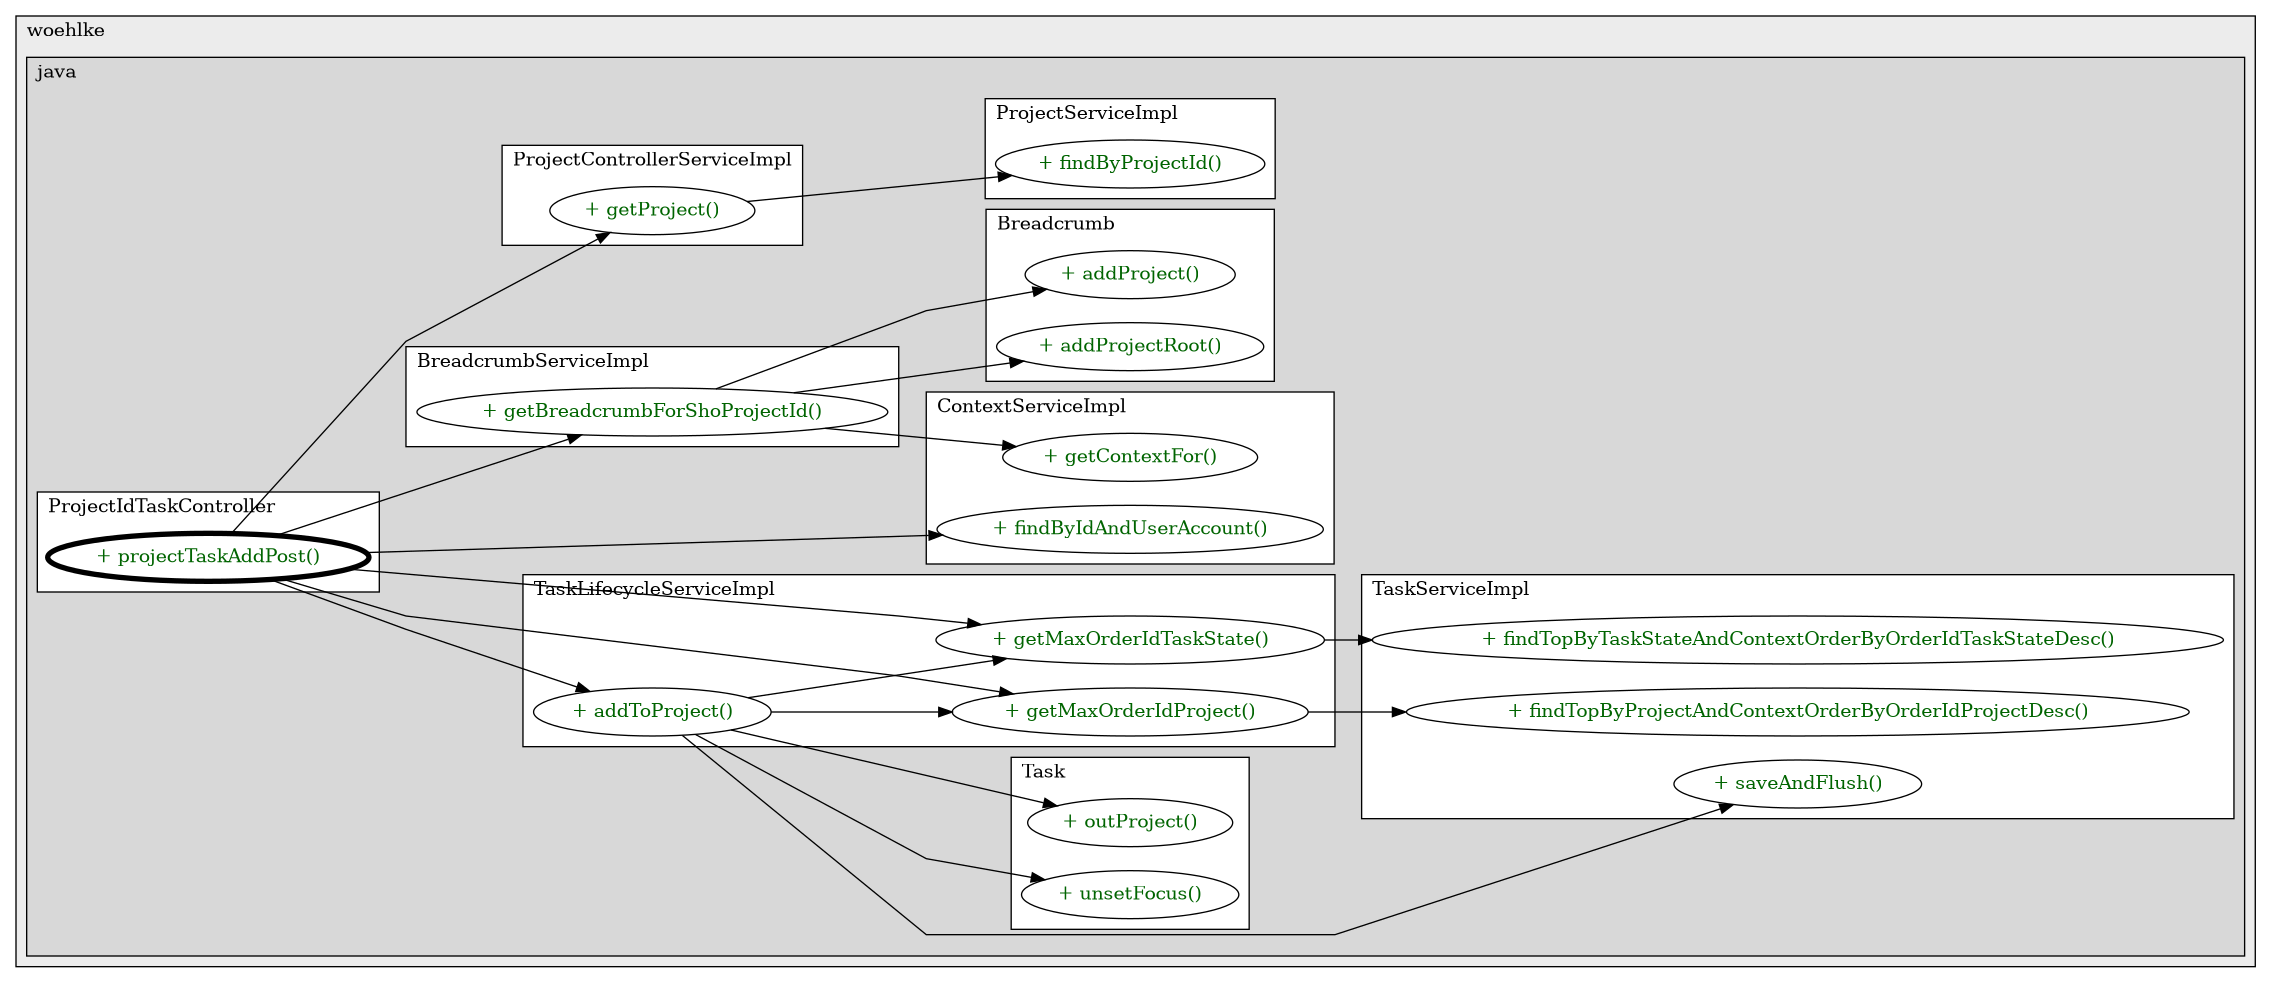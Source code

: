 @startuml

/' diagram meta data start
config=CallConfiguration;
{
  "rootMethod": "org.woehlke.java.simpleworklist.domain.ProjectIdTaskController#projectTaskAddPost(long,UserSessionBean,Task,BindingResult,Locale,Model)",
  "projectClassification": {
    "searchMode": "OpenProject", // OpenProject, AllProjects
    "includedProjects": "",
    "pathEndKeywords": "*.impl",
    "isClientPath": "",
    "isClientName": "",
    "isTestPath": "",
    "isTestName": "",
    "isMappingPath": "",
    "isMappingName": "",
    "isDataAccessPath": "",
    "isDataAccessName": "",
    "isDataStructurePath": "",
    "isDataStructureName": "",
    "isInterfaceStructuresPath": "",
    "isInterfaceStructuresName": "",
    "isEntryPointPath": "",
    "isEntryPointName": "",
    "treatFinalFieldsAsMandatory": false
  },
  "graphRestriction": {
    "classPackageExcludeFilter": "",
    "classPackageIncludeFilter": "",
    "classNameExcludeFilter": "",
    "classNameIncludeFilter": "",
    "methodNameExcludeFilter": "",
    "methodNameIncludeFilter": "",
    "removeByInheritance": "", // inheritance/annotation based filtering is done in a second step
    "removeByAnnotation": "",
    "removeByClassPackage": "", // cleanup the graph after inheritance/annotation based filtering is done
    "removeByClassName": "",
    "cutMappings": false,
    "cutEnum": true,
    "cutTests": true,
    "cutClient": true,
    "cutDataAccess": true,
    "cutInterfaceStructures": true,
    "cutDataStructures": true,
    "cutGetterAndSetter": true,
    "cutConstructors": true
  },
  "graphTraversal": {
    "forwardDepth": 3,
    "backwardDepth": 3,
    "classPackageExcludeFilter": "",
    "classPackageIncludeFilter": "",
    "classNameExcludeFilter": "",
    "classNameIncludeFilter": "",
    "methodNameExcludeFilter": "",
    "methodNameIncludeFilter": "",
    "hideMappings": false,
    "hideDataStructures": false,
    "hidePrivateMethods": true,
    "hideInterfaceCalls": true, // indirection: implementation -> interface (is hidden) -> implementation
    "onlyShowApplicationEntryPoints": false, // root node is included
    "useMethodCallsForStructureDiagram": "ForwardOnly" // ForwardOnly, BothDirections, No
  },
  "details": {
    "aggregation": "GroupByClass", // ByClass, GroupByClass, None
    "showMethodParametersTypes": false,
    "showMethodParametersNames": false,
    "showMethodReturnType": false,
    "showPackageLevels": 2,
    "showCallOrder": false,
    "edgeMode": "MethodsOnly", // TypesOnly, MethodsOnly, TypesAndMethods, MethodsAndDirectTypeUsage
    "showDetailedClassStructure": false
  },
  "rootClass": "org.woehlke.java.simpleworklist.domain.ProjectIdTaskController",
  "extensionCallbackMethod": "" // qualified.class.name#methodName - signature: public static String method(String)
}
diagram meta data end '/



digraph g {
    rankdir="LR"
    splines=polyline


'nodes
subgraph cluster_1513072491 {
   	label=woehlke
	labeljust=l
	fillcolor="#ececec"
	style=filled

   subgraph cluster_1573988037 {
   	label=java
	labeljust=l
	fillcolor="#d8d8d8"
	style=filled

   subgraph cluster_1240104080 {
   	label=Breadcrumb
	labeljust=l
	fillcolor=white
	style=filled

   Breadcrumb1783083103XXXaddProject1355342585[
	label="+ addProject()"
	style=filled
	fillcolor=white
	tooltip="Breadcrumb

null"
	fontcolor=darkgreen
];

Breadcrumb1783083103XXXaddProjectRoot0[
	label="+ addProjectRoot()"
	style=filled
	fillcolor=white
	tooltip="Breadcrumb

null"
	fontcolor=darkgreen
];
}

subgraph cluster_1533270679 {
   	label=TaskServiceImpl
	labeljust=l
	fillcolor=white
	style=filled

   TaskServiceImpl309352181XXXfindTopByProjectAndContextOrderByOrderIdProjectDesc1789074750[
	label="+ findTopByProjectAndContextOrderByOrderIdProjectDesc()"
	style=filled
	fillcolor=white
	tooltip="TaskServiceImpl

null"
	fontcolor=darkgreen
];

TaskServiceImpl309352181XXXfindTopByTaskStateAndContextOrderByOrderIdTaskStateDesc411139375[
	label="+ findTopByTaskStateAndContextOrderByOrderIdTaskStateDesc()"
	style=filled
	fillcolor=white
	tooltip="TaskServiceImpl

null"
	fontcolor=darkgreen
];

TaskServiceImpl309352181XXXsaveAndFlush2599333[
	label="+ saveAndFlush()"
	style=filled
	fillcolor=white
	tooltip="TaskServiceImpl

null"
	fontcolor=darkgreen
];
}

subgraph cluster_1602586997 {
   	label=ContextServiceImpl
	labeljust=l
	fillcolor=white
	style=filled

   ContextServiceImpl1399873087XXXfindByIdAndUserAccount1382383826[
	label="+ findByIdAndUserAccount()"
	style=filled
	fillcolor=white
	tooltip="ContextServiceImpl

null"
	fontcolor=darkgreen
];

ContextServiceImpl1399873087XXXgetContextFor894666363[
	label="+ getContextFor()"
	style=filled
	fillcolor=white
	tooltip="ContextServiceImpl

null"
	fontcolor=darkgreen
];
}

subgraph cluster_1612583461 {
   	label=TaskLifecycleServiceImpl
	labeljust=l
	fillcolor=white
	style=filled

   TaskLifecycleServiceImpl79094691XXXaddToProject2599333[
	label="+ addToProject()"
	style=filled
	fillcolor=white
	tooltip="TaskLifecycleServiceImpl

null"
	fontcolor=darkgreen
];

TaskLifecycleServiceImpl79094691XXXgetMaxOrderIdProject1789074750[
	label="+ getMaxOrderIdProject()"
	style=filled
	fillcolor=white
	tooltip="TaskLifecycleServiceImpl

null"
	fontcolor=darkgreen
];

TaskLifecycleServiceImpl79094691XXXgetMaxOrderIdTaskState411139375[
	label="+ getMaxOrderIdTaskState()"
	style=filled
	fillcolor=white
	tooltip="TaskLifecycleServiceImpl

null"
	fontcolor=darkgreen
];
}

subgraph cluster_1873744955 {
   	label=BreadcrumbServiceImpl
	labeljust=l
	fillcolor=white
	style=filled

   BreadcrumbServiceImpl1783083103XXXgetBreadcrumbForShoProjectId349815424[
	label="+ getBreadcrumbForShoProjectId()"
	style=filled
	fillcolor=white
	tooltip="BreadcrumbServiceImpl

null"
	fontcolor=darkgreen
];
}

subgraph cluster_2046388601 {
   	label=ProjectIdTaskController
	labeljust=l
	fillcolor=white
	style=filled

   ProjectIdTaskController720069294XXXprojectTaskAddPost391161629[
	label="+ projectTaskAddPost()"
	style=filled
	fillcolor=white
	tooltip="ProjectIdTaskController

null"
	penwidth=4
	fontcolor=darkgreen
];
}

subgraph cluster_308398869 {
   	label=Task
	labeljust=l
	fillcolor=white
	style=filled

   Task177572226XXXoutProject0[
	label="+ outProject()"
	style=filled
	fillcolor=white
	tooltip="Task

null"
	fontcolor=darkgreen
];

Task177572226XXXunsetFocus0[
	label="+ unsetFocus()"
	style=filled
	fillcolor=white
	tooltip="Task

null"
	fontcolor=darkgreen
];
}

subgraph cluster_676770963 {
   	label=ProjectControllerServiceImpl
	labeljust=l
	fillcolor=white
	style=filled

   ProjectControllerServiceImpl399081413XXXgetProject1716033547[
	label="+ getProject()"
	style=filled
	fillcolor=white
	tooltip="ProjectControllerServiceImpl

null"
	fontcolor=darkgreen
];
}

subgraph cluster_850699231 {
   	label=ProjectServiceImpl
	labeljust=l
	fillcolor=white
	style=filled

   ProjectServiceImpl139031465XXXfindByProjectId3327612[
	label="+ findByProjectId()"
	style=filled
	fillcolor=white
	tooltip="ProjectServiceImpl

null"
	fontcolor=darkgreen
];
}
}
}

'edges
BreadcrumbServiceImpl1783083103XXXgetBreadcrumbForShoProjectId349815424 -> Breadcrumb1783083103XXXaddProject1355342585;
BreadcrumbServiceImpl1783083103XXXgetBreadcrumbForShoProjectId349815424 -> Breadcrumb1783083103XXXaddProjectRoot0;
BreadcrumbServiceImpl1783083103XXXgetBreadcrumbForShoProjectId349815424 -> ContextServiceImpl1399873087XXXgetContextFor894666363;
ProjectControllerServiceImpl399081413XXXgetProject1716033547 -> ProjectServiceImpl139031465XXXfindByProjectId3327612;
ProjectIdTaskController720069294XXXprojectTaskAddPost391161629 -> BreadcrumbServiceImpl1783083103XXXgetBreadcrumbForShoProjectId349815424;
ProjectIdTaskController720069294XXXprojectTaskAddPost391161629 -> ContextServiceImpl1399873087XXXfindByIdAndUserAccount1382383826;
ProjectIdTaskController720069294XXXprojectTaskAddPost391161629 -> ProjectControllerServiceImpl399081413XXXgetProject1716033547;
ProjectIdTaskController720069294XXXprojectTaskAddPost391161629 -> TaskLifecycleServiceImpl79094691XXXaddToProject2599333;
ProjectIdTaskController720069294XXXprojectTaskAddPost391161629 -> TaskLifecycleServiceImpl79094691XXXgetMaxOrderIdProject1789074750;
ProjectIdTaskController720069294XXXprojectTaskAddPost391161629 -> TaskLifecycleServiceImpl79094691XXXgetMaxOrderIdTaskState411139375;
TaskLifecycleServiceImpl79094691XXXaddToProject2599333 -> Task177572226XXXoutProject0;
TaskLifecycleServiceImpl79094691XXXaddToProject2599333 -> Task177572226XXXunsetFocus0;
TaskLifecycleServiceImpl79094691XXXaddToProject2599333 -> TaskLifecycleServiceImpl79094691XXXgetMaxOrderIdProject1789074750;
TaskLifecycleServiceImpl79094691XXXaddToProject2599333 -> TaskLifecycleServiceImpl79094691XXXgetMaxOrderIdTaskState411139375;
TaskLifecycleServiceImpl79094691XXXaddToProject2599333 -> TaskServiceImpl309352181XXXsaveAndFlush2599333;
TaskLifecycleServiceImpl79094691XXXgetMaxOrderIdProject1789074750 -> TaskServiceImpl309352181XXXfindTopByProjectAndContextOrderByOrderIdProjectDesc1789074750;
TaskLifecycleServiceImpl79094691XXXgetMaxOrderIdTaskState411139375 -> TaskServiceImpl309352181XXXfindTopByTaskStateAndContextOrderByOrderIdTaskStateDesc411139375;

}
@enduml
